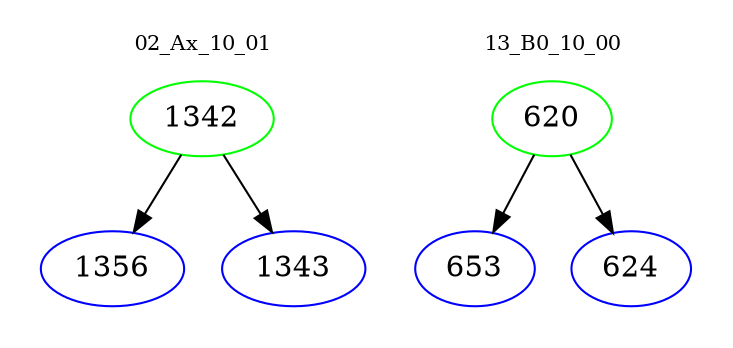 digraph{
subgraph cluster_0 {
color = white
label = "02_Ax_10_01";
fontsize=10;
T0_1342 [label="1342", color="green"]
T0_1342 -> T0_1356 [color="black"]
T0_1356 [label="1356", color="blue"]
T0_1342 -> T0_1343 [color="black"]
T0_1343 [label="1343", color="blue"]
}
subgraph cluster_1 {
color = white
label = "13_B0_10_00";
fontsize=10;
T1_620 [label="620", color="green"]
T1_620 -> T1_653 [color="black"]
T1_653 [label="653", color="blue"]
T1_620 -> T1_624 [color="black"]
T1_624 [label="624", color="blue"]
}
}
